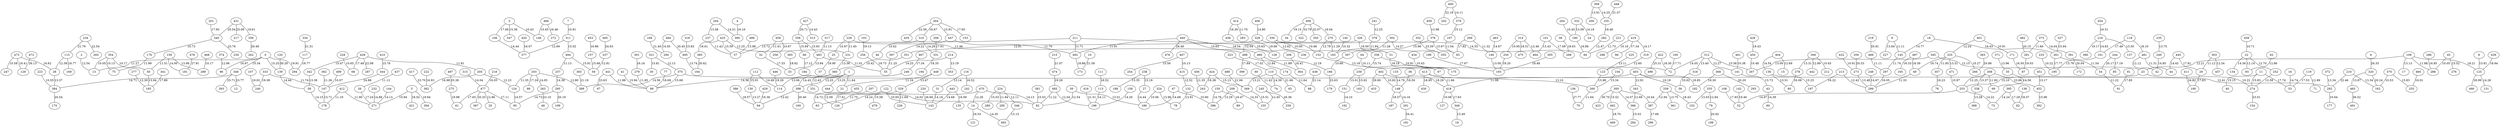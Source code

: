graph G{
0--348 [label=15.34];
0--13 [label=11.27];
0--139 [label=15.25];
0--294 [label=19.91];
0--96 [label=16.97];
1--114 [label=13.06];
1--444 [label=13.25];
1--21 [label=11.64];
1--251 [label=12.43];
2--13 [label=12.54];
3--106 [label=17.06];
3--347 [label=15.38];
3--146 [label=10.43];
4--390 [label=16.16];
5--271 [label=10.94];
5--421 [label=16.02];
5--394 [label=19.84];
6--320 [label=26.35];
7--311 [label=10.81];
8--125 [label=15.81];
9--145 [label=11.11];
9--227 [label=13.84];
400--379 [label=14.11];
400--202 [label=22.18];
401--325 [label=12.24];
401--171 [label=10.91];
402--418 [label=18.29];
402--433 [label=29.90];
402--148 [label=10.82];
403--56 [label=10.19];
403--418 [label=11.06];
403--343 [label=12.91];
403--182 [label=18.85];
404--136 [label=14.54];
404--15 [label=12.69];
405--337 [label=24.63];
406--328 [label=14.80];
407--415 [label=10.13];
407--254 [label=15.56];
408--270 [label=16.04];
408--322 [label=33.79];
408--350 [label=32.07];
408--34 [label=19.15];
409--376 [label=13.98];
410--344 [label=15.76];
411--190 [label=24.82];
412--178 [label=11.19];
412--271 [label=11.90];
413--418 [label=11.66];
413--430 [label=18.95];
413--260 [label=13.10];
414--436 [label=16.30];
414--283 [label=11.70];
415--132 [label=12.52];
416--196 [label=21.51];
417--382 [label=23.70];
418--349 [label=17.63];
418--127 [label=10.06];
419--319 [label=14.17];
419--298 [label=10.16];
419--86 [label=17.34];
420--377 [label=16.07];
300--366 [label=14.07];
300--423 [label=30.70];
300--462 [label=15.52];
300--387 [label=10.44];
301--279 [label=16.16];
422--72 [label=18.30];
422--496 [label=25.31];
302--307 [label=11.28];
302--355 [label=14.27];
303--29 [label=11.12];
303--457 [label=12.34];
424--369 [label=15.13];
424--243 [label=19.38];
304--447 [label=15.91];
304--310 [label=16.67];
304--435 [label=22.56];
304--153 [label=17.65];
425--231 [label=12.25];
425--385 [label=16.61];
425--57 [label=15.59];
305--193 [label=18.48];
426--450 [label=19.43];
306--278 [label=13.31];
306--442 [label=12.99];
306--212 [label=10.45];
427--358 [label=20.71];
427--313 [label=14.43];
307--166 [label=10.66];
428--342 [label=15.47];
428--205 [label=11.81];
428--287 [label=22.08];
428--68 [label=17.48];
308--253 [label=12.25];
308--452 [label=23.66];
308--338 [label=13.37];
308--69 [label=11.00];
429--94 [label=16.36];
309--105 [label=14.25];
309--200 [label=13.91];
310--331 [label=14.29];
310--46 [label=10.62];
431--340 [label=20.54];
431--217 [label=25.09];
431--356 [label=19.61];
311--494 [label=15.02];
311--377 [label=12.69];
432--273 [label=10.91];
312--72 [label=14.05];
312--316 [label=13.40];
312--141 [label=12.27];
312--267 [label=15.38];
434--175 [label=10.43];
314--250 [label=10.95];
314--464 [label=12.46];
314--475 [label=18.51];
315--477 [label=14.04];
436--128 [label=19.66];
316--56 [label=10.62];
437--26 [label=11.12];
317--483 [label=11.13];
438--88 [label=21.14];
318--495 [label=15.83];
439--125 [label=18.94];
319--123 [label=12.60];
440--492 [label=11.91];
440--476 [label=28.48];
440--480 [label=15.63];
440--128 [label=18.54];
320--162 [label=20.24];
320--465 [label=13.87];
441--99 [label=11.88];
441--97 [label=23.63];
321--375 [label=12.13];
321--30 [label=15.81];
201--340 [label=17.93];
443--143 [label=14.68];
443--135 [label=16.09];
323--110 [label=17.02];
203--124 [label=11.35];
203--263 [label=14.05];
203--389 [label=12.80];
203--98 [label=17.24];
324--186 [label=10.06];
324--78 [label=13.96];
445--44 [label=14.45];
445--29 [label=17.81];
204--237 [label=13.58];
204--390 [label=14.51];
325--471 [label=13.51];
325--357 [label=11.85];
325--266 [label=10.27];
325--49 [label=16.74];
446--114 [label=19.29];
205--124 [label=12.23];
205--382 [label=16.98];
326--498 [label=12.04];
326--51 [label=16.00];
447--492 [label=11.70];
447--397 [label=14.22];
206--364 [label=16.41];
327--261 [label=15.94];
448--105 [label=21.07];
207--126 [label=17.61];
328--351 [label=12.91];
328--336 [label=10.00];
449--21 [label=11.16];
449--329 [label=13.47];
208--331 [label=17.61];
329--226 [label=11.64];
329--479 [label=15.58];
209--396 [label=13.29];
209--155 [label=14.33];
450--267 [label=10.48];
330--236 [label=12.62];
330--152 [label=10.68];
330--84 [label=14.55];
451--452 [label=13.17];
210--292 [label=22.46];
210--162 [label=13.34];
331--194 [label=18.35];
452--392 [label=15.96];
211--57 [label=13.72];
211--236 [label=10.63];
211--492 [label=11.71];
332--180 [label=13.09];
332--24 [label=14.19];
453--157 [label=16.86];
333--147 [label=11.74];
333--240 [label=19.38];
454--216 [label=16.51];
213--299 [label=12.42];
213--197 [label=16.22];
334--117 [label=21.51];
455--126 [label=12.09];
455--63 [label=14.72];
214--55 [label=14.25];
214--353 [label=13.19];
335--102 [label=13.03];
335--79 [label=12.84];
456--243 [label=21.35];
215--474 [label=21.07];
336--239 [label=15.74];
336--72 [label=10.91];
216--161 [label=14.83];
216--137 [label=13.50];
216--380 [label=19.17];
337--59 [label=12.81];
458--22 [label=10.71];
338--388 [label=13.28];
459--32 [label=11.61];
459--258 [label=10.67];
218--477 [label=16.05];
339--387 [label=12.94];
339--102 [label=18.43];
339--361 [label=13.75];
219--489 [label=35.81];
460--255 [label=16.01];
340--176 [label=10.73];
340--230 [label=23.76];
461--141 [label=10.38];
220--143 [label=26.66];
341--185 [label=17.89];
462--469 [label=18.70];
100--72 [label=17.71];
221--84 [label=11.73];
342--58 [label=13.38];
463--149 [label=14.67];
101--464 [label=13.43];
101--268 [label=17.09];
222--382 [label=16.93];
343--366 [label=12.66];
223--384 [label=10.55];
344--147 [label=24.88];
465--491 [label=26.52];
103--256 [label=19.13];
224--346 [label=12.11];
224--280 [label=15.03];
224--285 [label=11.84];
345--267 [label=13.09];
345--23 [label=12.15];
466--146 [label=15.45];
466--272 [label=16.46];
104--260 [label=15.34];
225--123 [label=13.11];
346--493 [label=13.15];
467--246 [label=17.34];
105--282 [label=18.46];
468--289 [label=10.17];
106--377 [label=14.44];
348--12 [label=23.77];
348--384 [label=14.71];
348--393 [label=25.71];
107--240 [label=19.02];
228--68 [label=10.65];
349--19 [label=13.49];
108--52 [label=17.93];
229--231 [label=11.45];
229--25 [label=10.97];
229--498 [label=11.46];
109--23 [label=12.21];
109--17 [label=13.13];
109--125 [label=18.21];
109--288 [label=11.88];
470--92 [label=14.13];
470--14 [label=12.26];
470--126 [label=14.24];
471--253 [label=10.97];
351--360 [label=10.42];
472--129 [label=26.13];
110--369 [label=13.21];
110--65 [label=21.66];
110--74 [label=14.39];
231--360 [label=13.36];
352--355 [label=23.59];
473--28 [label=16.62];
473--247 [label=10.58];
473--129 [label=19.41];
111--113 [label=16.52];
232--271 [label=14.88];
474--485 [label=19.26];
112--130 [label=15.01];
112--114 [label=14.49];
233--195 [label=10.22];
354--13 [label=10.05];
354--50 [label=10.17];
354--75 [label=10.13];
113--196 [label=14.11];
234--115 [label=21.79];
234--265 [label=22.54];
235--249 [label=13.75];
356--262 [label=26.49];
477--95 [label=17.11];
477--367 [label=20.33];
477--20 [label=12.86];
477--61 [label=17.65];
115--28 [label=12.38];
115--169 [label=16.77];
357--76 [label=16.23];
478--181 [label=27.91];
116--31 [label=13.14];
116--242 [label=16.52];
237--57 [label=11.42];
358--483 [label=15.93];
358--66 [label=15.94];
117--294 [label=16.77];
238--27 [label=15.19];
238--188 [label=13.35];
359--273 [label=20.33];
118--161 [label=17.49];
118--481 [label=18.10];
239--151 [label=13.01];
239--163 [label=15.92];
119--53 [label=17.53];
119--71 [label=12.89];
10--173 [label=21.58];
11--274 [label=15.83];
11--40 [label=15.15];
11--53 [label=17.74];
14--121 [label=16.53];
14--493 [label=14.35];
16--53 [label=14.74];
18--145 [label=14.77];
18--261 [label=16.43];
480--364 [label=11.89];
480--174 [label=12.84];
360--99 [label=14.36];
360--398 [label=14.43];
481--42 [label=12.12];
481--44 [label=11.31];
482--281 [label=20.15];
120--139 [label=30.20];
241--378 [label=12.25];
362--147 [label=11.26];
483--55 [label=11.01];
483--33 [label=13.84];
363--266 [label=20.86];
484--495 [label=20.45];
484--290 [label=14.30];
122--63 [label=11.75];
122--143 [label=10.65];
485--92 [label=11.22];
485--196 [label=12.04];
123--260 [label=13.98];
244--54 [label=20.17];
244--85 [label=17.19];
365--33 [label=18.82];
486--57 [label=13.98];
124--95 [label=14.57];
245--155 [label=12.45];
245--259 [label=20.36];
366--284 [label=15.03];
487--275 [label=33.38];
125--490 [label=28.99];
125--131 [label=14.26];
246--398 [label=13.25];
488--369 [label=21.06];
368--182 [label=19.30];
368--293 [label=20.20];
489--297 [label=11.11];
248--299 [label=14.67];
369--155 [label=15.51];
249--42 [label=14.85];
22--252 [label=12.70];
22--134 [label=14.36];
22--93 [label=12.14];
23--253 [label=15.10];
23--274 [label=10.22];
25--37 [label=19.90];
26--271 [label=17.24];
27--186 [label=14.44];
28--384 [label=13.37];
29--190 [label=17.83];
370--162 [label=10.53];
370--255 [label=15.83];
250--193 [label=18.20];
371--35 [label=13.96];
492--173 [label=18.86];
130--94 [label=13.27];
372--292 [label=13.34];
252--274 [label=12.58];
373--281 [label=11.60];
373--391 [label=14.04];
494--257 [label=11.13];
494--59 [label=15.91];
132--78 [label=13.91];
253--52 [label=14.97];
253--73 [label=14.22];
374--96 [label=12.96];
495--164 [label=13.74];
133--148 [label=14.79];
375--389 [label=14.56];
375--292 [label=12.41];
375--99 [label=15.68];
376--183 [label=15.98];
376--83 [label=15.97];
497--49 [label=18.39];
497--165 [label=16.33];
256--55 [label=19.73];
498--399 [label=17.84];
498--166 [label=12.19];
136--197 [label=15.23];
136--80 [label=13.51];
257--295 [label=14.38];
378--51 [label=11.84];
499--147 [label=10.07];
379--167 [label=15.12];
138--82 [label=18.37];
139--58 [label=14.44];
31--143 [label=14.18];
32--33 [label=17.33];
35--69 [label=14.56];
36--148 [label=18.50];
38--268 [label=18.63];
39--92 [label=12.54];
39--186 [label=13.01];
260--70 [label=11.64];
381--92 [label=15.53];
140--183 [label=10.32];
261--54 [label=11.54];
261--195 [label=17.77];
141--43 [label=13.73];
383--389 [label=21.19];
142--52 [label=19.46];
263--48 [label=23.10];
384--170 [label=20.54];
264--180 [label=10.45];
385--164 [label=20.62];
144--271 [label=14.13];
386--94 [label=18.57];
145--297 [label=11.74];
387--296 [label=17.66];
147--178 [label=13.71];
148--291 [label=14.16];
148--187 [label=18.57];
269--83 [label=17.82];
269--149 [label=11.32];
149--193 [label=13.00];
41--99 [label=15.94];
43--90 [label=14.39];
45--288 [label=10.05];
45--276 [label=15.52];
47--186 [label=14.68];
47--396 [label=10.90];
49--299 [label=11.33];
270--152 [label=12.78];
270--183 [label=11.29];
391--172 [label=20.04];
150--396 [label=14.79];
150--89 [label=16.47];
151--192 [label=14.10];
152--67 [label=13.18];
273--299 [label=13.48];
274--154 [label=23.01];
395--73 [label=14.24];
395--82 [label=17.29];
275--61 [label=19.98];
397--55 [label=11.25];
156--70 [label=27.77];
277--185 [label=12.30];
398--160 [label=20.40];
398--92 [label=14.02];
398--94 [label=12.42];
157--59 [label=15.66];
278--80 [label=16.06];
158--196 [label=14.26];
279--99 [label=11.85];
159--50 [label=11.51];
159--289 [label=13.99];
159--181 [label=14.00];
50--185 [label=13.94];
51--175 [label=18.19];
54--91 [label=11.22];
58--178 [label=14.15];
281--87 [label=19.03];
161--195 [label=13.78];
282--84 [label=12.47];
286--288 [label=16.85];
166--179 [label=23.63];
167--83 [label=11.04];
168--290 [label=21.40];
60--74 [label=11.42];
62--93 [label=12.86];
64--67 [label=10.11];
66--184 [label=17.12];
291--191 [label=34.41];
171--87 [label=16.50];
292--177 [label=10.64];
174--88 [label=11.64];
295--95 [label=14.73];
295--199 [label=20.19];
176--75 [label=11.99];
297--299 [label=16.05];
77--99 [label=18.69];
79--198 [label=20.92];
180--84 [label=16.88];
189--193 [label=17.67];
81--91 [label=17.85];
}